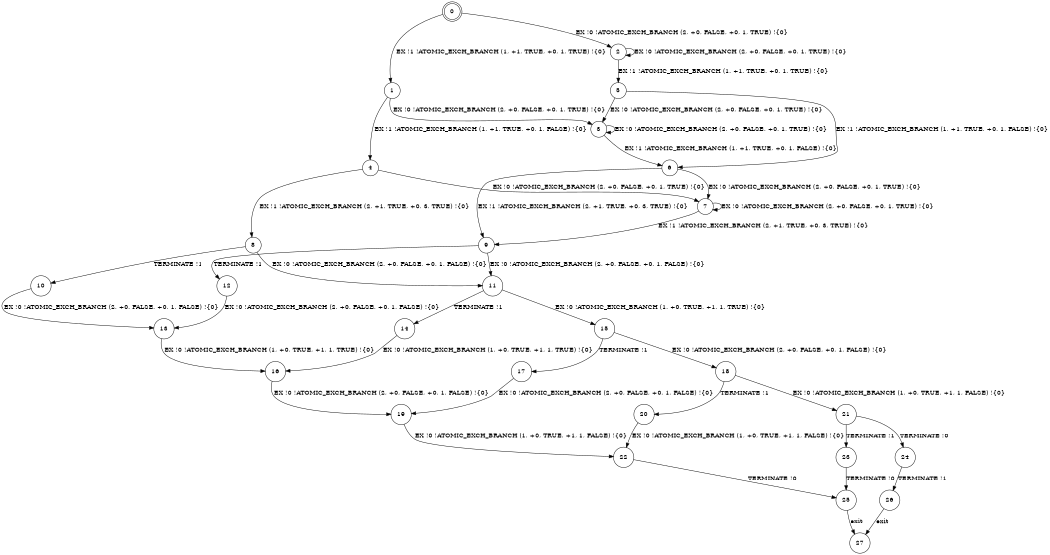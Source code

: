 digraph BCG {
size = "7, 10.5";
center = TRUE;
node [shape = circle];
0 [peripheries = 2];
0 -> 1 [label = "EX !1 !ATOMIC_EXCH_BRANCH (1, +1, TRUE, +0, 1, TRUE) !{0}"];
0 -> 2 [label = "EX !0 !ATOMIC_EXCH_BRANCH (2, +0, FALSE, +0, 1, TRUE) !{0}"];
1 -> 3 [label = "EX !0 !ATOMIC_EXCH_BRANCH (2, +0, FALSE, +0, 1, TRUE) !{0}"];
1 -> 4 [label = "EX !1 !ATOMIC_EXCH_BRANCH (1, +1, TRUE, +0, 1, FALSE) !{0}"];
2 -> 5 [label = "EX !1 !ATOMIC_EXCH_BRANCH (1, +1, TRUE, +0, 1, TRUE) !{0}"];
2 -> 2 [label = "EX !0 !ATOMIC_EXCH_BRANCH (2, +0, FALSE, +0, 1, TRUE) !{0}"];
3 -> 6 [label = "EX !1 !ATOMIC_EXCH_BRANCH (1, +1, TRUE, +0, 1, FALSE) !{0}"];
3 -> 3 [label = "EX !0 !ATOMIC_EXCH_BRANCH (2, +0, FALSE, +0, 1, TRUE) !{0}"];
4 -> 7 [label = "EX !0 !ATOMIC_EXCH_BRANCH (2, +0, FALSE, +0, 1, TRUE) !{0}"];
4 -> 8 [label = "EX !1 !ATOMIC_EXCH_BRANCH (2, +1, TRUE, +0, 3, TRUE) !{0}"];
5 -> 6 [label = "EX !1 !ATOMIC_EXCH_BRANCH (1, +1, TRUE, +0, 1, FALSE) !{0}"];
5 -> 3 [label = "EX !0 !ATOMIC_EXCH_BRANCH (2, +0, FALSE, +0, 1, TRUE) !{0}"];
6 -> 9 [label = "EX !1 !ATOMIC_EXCH_BRANCH (2, +1, TRUE, +0, 3, TRUE) !{0}"];
6 -> 7 [label = "EX !0 !ATOMIC_EXCH_BRANCH (2, +0, FALSE, +0, 1, TRUE) !{0}"];
7 -> 9 [label = "EX !1 !ATOMIC_EXCH_BRANCH (2, +1, TRUE, +0, 3, TRUE) !{0}"];
7 -> 7 [label = "EX !0 !ATOMIC_EXCH_BRANCH (2, +0, FALSE, +0, 1, TRUE) !{0}"];
8 -> 10 [label = "TERMINATE !1"];
8 -> 11 [label = "EX !0 !ATOMIC_EXCH_BRANCH (2, +0, FALSE, +0, 1, FALSE) !{0}"];
9 -> 12 [label = "TERMINATE !1"];
9 -> 11 [label = "EX !0 !ATOMIC_EXCH_BRANCH (2, +0, FALSE, +0, 1, FALSE) !{0}"];
10 -> 13 [label = "EX !0 !ATOMIC_EXCH_BRANCH (2, +0, FALSE, +0, 1, FALSE) !{0}"];
11 -> 14 [label = "TERMINATE !1"];
11 -> 15 [label = "EX !0 !ATOMIC_EXCH_BRANCH (1, +0, TRUE, +1, 1, TRUE) !{0}"];
12 -> 13 [label = "EX !0 !ATOMIC_EXCH_BRANCH (2, +0, FALSE, +0, 1, FALSE) !{0}"];
13 -> 16 [label = "EX !0 !ATOMIC_EXCH_BRANCH (1, +0, TRUE, +1, 1, TRUE) !{0}"];
14 -> 16 [label = "EX !0 !ATOMIC_EXCH_BRANCH (1, +0, TRUE, +1, 1, TRUE) !{0}"];
15 -> 17 [label = "TERMINATE !1"];
15 -> 18 [label = "EX !0 !ATOMIC_EXCH_BRANCH (2, +0, FALSE, +0, 1, FALSE) !{0}"];
16 -> 19 [label = "EX !0 !ATOMIC_EXCH_BRANCH (2, +0, FALSE, +0, 1, FALSE) !{0}"];
17 -> 19 [label = "EX !0 !ATOMIC_EXCH_BRANCH (2, +0, FALSE, +0, 1, FALSE) !{0}"];
18 -> 20 [label = "TERMINATE !1"];
18 -> 21 [label = "EX !0 !ATOMIC_EXCH_BRANCH (1, +0, TRUE, +1, 1, FALSE) !{0}"];
19 -> 22 [label = "EX !0 !ATOMIC_EXCH_BRANCH (1, +0, TRUE, +1, 1, FALSE) !{0}"];
20 -> 22 [label = "EX !0 !ATOMIC_EXCH_BRANCH (1, +0, TRUE, +1, 1, FALSE) !{0}"];
21 -> 23 [label = "TERMINATE !1"];
21 -> 24 [label = "TERMINATE !0"];
22 -> 25 [label = "TERMINATE !0"];
23 -> 25 [label = "TERMINATE !0"];
24 -> 26 [label = "TERMINATE !1"];
25 -> 27 [label = "exit"];
26 -> 27 [label = "exit"];
}
